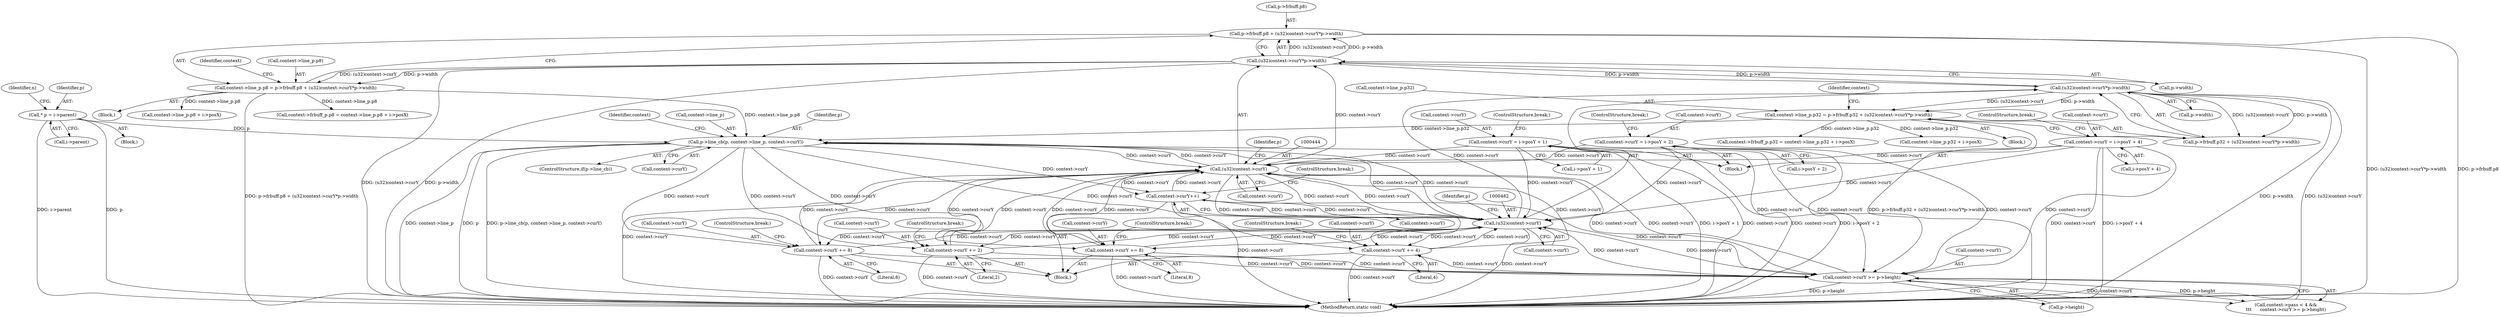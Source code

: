 digraph "0_ngiflib_37d939a6f511d16d4c95678025c235fe62e6417a_0@pointer" {
"1000436" [label="(Call,p->frbuff.p8 + (u32)context->curY*p->width)"];
"1000442" [label="(Call,(u32)context->curY*p->width)"];
"1000443" [label="(Call,(u32)context->curY)"];
"1000330" [label="(Call,context->curY++)"];
"1000481" [label="(Call,(u32)context->curY)"];
"1000350" [label="(Call,context->curY += 4)"];
"1000309" [label="(Call,p->line_cb(p, context->line_p, context->curY))"];
"1000115" [label="(Call,* p = i->parent)"];
"1000468" [label="(Call,context->line_p.p32 = p->frbuff.p32 + (u32)context->curY*p->width)"];
"1000480" [label="(Call,(u32)context->curY*p->width)"];
"1000430" [label="(Call,context->line_p.p8 = p->frbuff.p8 + (u32)context->curY*p->width)"];
"1000391" [label="(Call,context->curY = i->posY + 4)"];
"1000413" [label="(Call,context->curY = i->posY + 1)"];
"1000402" [label="(Call,context->curY = i->posY + 2)"];
"1000336" [label="(Call,context->curY += 8)"];
"1000376" [label="(Call,context->curY >= p->height)"];
"1000343" [label="(Call,context->curY += 8)"];
"1000357" [label="(Call,context->curY += 2)"];
"1000481" [label="(Call,(u32)context->curY)"];
"1000357" [label="(Call,context->curY += 2)"];
"1000468" [label="(Call,context->line_p.p32 = p->frbuff.p32 + (u32)context->curY*p->width)"];
"1000406" [label="(Call,i->posY + 2)"];
"1000451" [label="(Call,context->frbuff_p.p8 = context->line_p.p8 + i->posX)"];
"1000437" [label="(Call,p->frbuff.p8)"];
"1000112" [label="(Block,)"];
"1000400" [label="(ControlStructure,break;)"];
"1000370" [label="(Call,context->pass < 4 &&\n\t\t\t      context->curY >= p->height)"];
"1000376" [label="(Call,context->curY >= p->height)"];
"1000305" [label="(ControlStructure,if(p->line_cb))"];
"1000115" [label="(Call,* p = i->parent)"];
"1000443" [label="(Call,(u32)context->curY)"];
"1000413" [label="(Call,context->curY = i->posY + 1)"];
"1000350" [label="(Call,context->curY += 4)"];
"1000337" [label="(Call,context->curY)"];
"1000116" [label="(Identifier,p)"];
"1000492" [label="(Identifier,context)"];
"1000448" [label="(Call,p->width)"];
"1000336" [label="(Call,context->curY += 8)"];
"1000389" [label="(Block,)"];
"1000474" [label="(Call,p->frbuff.p32 + (u32)context->curY*p->width)"];
"1000486" [label="(Call,p->width)"];
"1000429" [label="(Block,)"];
"1000411" [label="(ControlStructure,break;)"];
"1000354" [label="(Literal,4)"];
"1000392" [label="(Call,context->curY)"];
"1000348" [label="(ControlStructure,break;)"];
"1000334" [label="(ControlStructure,break;)"];
"1000311" [label="(Call,context->line_p)"];
"1000310" [label="(Identifier,p)"];
"1000340" [label="(Literal,8)"];
"1000330" [label="(Call,context->curY++)"];
"1000495" [label="(Call,context->line_p.p32 + i->posX)"];
"1000445" [label="(Call,context->curY)"];
"1000417" [label="(Call,i->posY + 1)"];
"1000480" [label="(Call,(u32)context->curY*p->width)"];
"1000454" [label="(Identifier,context)"];
"1000117" [label="(Call,i->parent)"];
"1000403" [label="(Call,context->curY)"];
"1000341" [label="(ControlStructure,break;)"];
"1000319" [label="(Identifier,context)"];
"1000430" [label="(Call,context->line_p.p8 = p->frbuff.p8 + (u32)context->curY*p->width)"];
"1000457" [label="(Call,context->line_p.p8 + i->posX)"];
"1000395" [label="(Call,i->posY + 4)"];
"1000414" [label="(Call,context->curY)"];
"1000358" [label="(Call,context->curY)"];
"1000355" [label="(ControlStructure,break;)"];
"1000380" [label="(Call,p->height)"];
"1000362" [label="(ControlStructure,break;)"];
"1000351" [label="(Call,context->curY)"];
"1000361" [label="(Literal,2)"];
"1000391" [label="(Call,context->curY = i->posY + 4)"];
"1000483" [label="(Call,context->curY)"];
"1000449" [label="(Identifier,p)"];
"1000328" [label="(Block,)"];
"1000467" [label="(Block,)"];
"1000314" [label="(Call,context->curY)"];
"1000431" [label="(Call,context->line_p.p8)"];
"1000422" [label="(ControlStructure,break;)"];
"1000489" [label="(Call,context->frbuff_p.p32 = context->line_p.p32 + i->posX)"];
"1000344" [label="(Call,context->curY)"];
"1000442" [label="(Call,(u32)context->curY*p->width)"];
"1000122" [label="(Identifier,n)"];
"1000507" [label="(MethodReturn,static void)"];
"1000402" [label="(Call,context->curY = i->posY + 2)"];
"1000469" [label="(Call,context->line_p.p32)"];
"1000347" [label="(Literal,8)"];
"1000309" [label="(Call,p->line_cb(p, context->line_p, context->curY))"];
"1000436" [label="(Call,p->frbuff.p8 + (u32)context->curY*p->width)"];
"1000343" [label="(Call,context->curY += 8)"];
"1000377" [label="(Call,context->curY)"];
"1000331" [label="(Call,context->curY)"];
"1000487" [label="(Identifier,p)"];
"1000436" -> "1000430"  [label="AST: "];
"1000436" -> "1000442"  [label="CFG: "];
"1000437" -> "1000436"  [label="AST: "];
"1000442" -> "1000436"  [label="AST: "];
"1000430" -> "1000436"  [label="CFG: "];
"1000436" -> "1000507"  [label="DDG: (u32)context->curY*p->width"];
"1000436" -> "1000507"  [label="DDG: p->frbuff.p8"];
"1000442" -> "1000436"  [label="DDG: (u32)context->curY"];
"1000442" -> "1000436"  [label="DDG: p->width"];
"1000442" -> "1000448"  [label="CFG: "];
"1000443" -> "1000442"  [label="AST: "];
"1000448" -> "1000442"  [label="AST: "];
"1000442" -> "1000507"  [label="DDG: (u32)context->curY"];
"1000442" -> "1000507"  [label="DDG: p->width"];
"1000442" -> "1000430"  [label="DDG: (u32)context->curY"];
"1000442" -> "1000430"  [label="DDG: p->width"];
"1000443" -> "1000442"  [label="DDG: context->curY"];
"1000480" -> "1000442"  [label="DDG: p->width"];
"1000442" -> "1000480"  [label="DDG: p->width"];
"1000443" -> "1000445"  [label="CFG: "];
"1000444" -> "1000443"  [label="AST: "];
"1000445" -> "1000443"  [label="AST: "];
"1000449" -> "1000443"  [label="CFG: "];
"1000443" -> "1000507"  [label="DDG: context->curY"];
"1000443" -> "1000309"  [label="DDG: context->curY"];
"1000443" -> "1000330"  [label="DDG: context->curY"];
"1000443" -> "1000336"  [label="DDG: context->curY"];
"1000443" -> "1000343"  [label="DDG: context->curY"];
"1000443" -> "1000350"  [label="DDG: context->curY"];
"1000443" -> "1000357"  [label="DDG: context->curY"];
"1000443" -> "1000376"  [label="DDG: context->curY"];
"1000330" -> "1000443"  [label="DDG: context->curY"];
"1000350" -> "1000443"  [label="DDG: context->curY"];
"1000391" -> "1000443"  [label="DDG: context->curY"];
"1000481" -> "1000443"  [label="DDG: context->curY"];
"1000413" -> "1000443"  [label="DDG: context->curY"];
"1000402" -> "1000443"  [label="DDG: context->curY"];
"1000309" -> "1000443"  [label="DDG: context->curY"];
"1000336" -> "1000443"  [label="DDG: context->curY"];
"1000376" -> "1000443"  [label="DDG: context->curY"];
"1000343" -> "1000443"  [label="DDG: context->curY"];
"1000357" -> "1000443"  [label="DDG: context->curY"];
"1000443" -> "1000481"  [label="DDG: context->curY"];
"1000330" -> "1000328"  [label="AST: "];
"1000330" -> "1000331"  [label="CFG: "];
"1000331" -> "1000330"  [label="AST: "];
"1000334" -> "1000330"  [label="CFG: "];
"1000330" -> "1000507"  [label="DDG: context->curY"];
"1000481" -> "1000330"  [label="DDG: context->curY"];
"1000309" -> "1000330"  [label="DDG: context->curY"];
"1000330" -> "1000376"  [label="DDG: context->curY"];
"1000330" -> "1000481"  [label="DDG: context->curY"];
"1000481" -> "1000480"  [label="AST: "];
"1000481" -> "1000483"  [label="CFG: "];
"1000482" -> "1000481"  [label="AST: "];
"1000483" -> "1000481"  [label="AST: "];
"1000487" -> "1000481"  [label="CFG: "];
"1000481" -> "1000507"  [label="DDG: context->curY"];
"1000481" -> "1000309"  [label="DDG: context->curY"];
"1000481" -> "1000336"  [label="DDG: context->curY"];
"1000481" -> "1000343"  [label="DDG: context->curY"];
"1000481" -> "1000350"  [label="DDG: context->curY"];
"1000481" -> "1000357"  [label="DDG: context->curY"];
"1000481" -> "1000376"  [label="DDG: context->curY"];
"1000481" -> "1000480"  [label="DDG: context->curY"];
"1000350" -> "1000481"  [label="DDG: context->curY"];
"1000391" -> "1000481"  [label="DDG: context->curY"];
"1000413" -> "1000481"  [label="DDG: context->curY"];
"1000402" -> "1000481"  [label="DDG: context->curY"];
"1000309" -> "1000481"  [label="DDG: context->curY"];
"1000336" -> "1000481"  [label="DDG: context->curY"];
"1000376" -> "1000481"  [label="DDG: context->curY"];
"1000343" -> "1000481"  [label="DDG: context->curY"];
"1000357" -> "1000481"  [label="DDG: context->curY"];
"1000350" -> "1000328"  [label="AST: "];
"1000350" -> "1000354"  [label="CFG: "];
"1000351" -> "1000350"  [label="AST: "];
"1000354" -> "1000350"  [label="AST: "];
"1000355" -> "1000350"  [label="CFG: "];
"1000350" -> "1000507"  [label="DDG: context->curY"];
"1000309" -> "1000350"  [label="DDG: context->curY"];
"1000350" -> "1000376"  [label="DDG: context->curY"];
"1000309" -> "1000305"  [label="AST: "];
"1000309" -> "1000314"  [label="CFG: "];
"1000310" -> "1000309"  [label="AST: "];
"1000311" -> "1000309"  [label="AST: "];
"1000314" -> "1000309"  [label="AST: "];
"1000319" -> "1000309"  [label="CFG: "];
"1000309" -> "1000507"  [label="DDG: p"];
"1000309" -> "1000507"  [label="DDG: p->line_cb(p, context->line_p, context->curY)"];
"1000309" -> "1000507"  [label="DDG: context->line_p"];
"1000115" -> "1000309"  [label="DDG: p"];
"1000468" -> "1000309"  [label="DDG: context->line_p.p32"];
"1000430" -> "1000309"  [label="DDG: context->line_p.p8"];
"1000309" -> "1000336"  [label="DDG: context->curY"];
"1000309" -> "1000343"  [label="DDG: context->curY"];
"1000309" -> "1000357"  [label="DDG: context->curY"];
"1000309" -> "1000376"  [label="DDG: context->curY"];
"1000115" -> "1000112"  [label="AST: "];
"1000115" -> "1000117"  [label="CFG: "];
"1000116" -> "1000115"  [label="AST: "];
"1000117" -> "1000115"  [label="AST: "];
"1000122" -> "1000115"  [label="CFG: "];
"1000115" -> "1000507"  [label="DDG: i->parent"];
"1000115" -> "1000507"  [label="DDG: p"];
"1000468" -> "1000467"  [label="AST: "];
"1000468" -> "1000474"  [label="CFG: "];
"1000469" -> "1000468"  [label="AST: "];
"1000474" -> "1000468"  [label="AST: "];
"1000492" -> "1000468"  [label="CFG: "];
"1000468" -> "1000507"  [label="DDG: p->frbuff.p32 + (u32)context->curY*p->width"];
"1000480" -> "1000468"  [label="DDG: (u32)context->curY"];
"1000480" -> "1000468"  [label="DDG: p->width"];
"1000468" -> "1000489"  [label="DDG: context->line_p.p32"];
"1000468" -> "1000495"  [label="DDG: context->line_p.p32"];
"1000480" -> "1000474"  [label="AST: "];
"1000480" -> "1000486"  [label="CFG: "];
"1000486" -> "1000480"  [label="AST: "];
"1000474" -> "1000480"  [label="CFG: "];
"1000480" -> "1000507"  [label="DDG: p->width"];
"1000480" -> "1000507"  [label="DDG: (u32)context->curY"];
"1000480" -> "1000474"  [label="DDG: (u32)context->curY"];
"1000480" -> "1000474"  [label="DDG: p->width"];
"1000430" -> "1000429"  [label="AST: "];
"1000431" -> "1000430"  [label="AST: "];
"1000454" -> "1000430"  [label="CFG: "];
"1000430" -> "1000507"  [label="DDG: p->frbuff.p8 + (u32)context->curY*p->width"];
"1000430" -> "1000451"  [label="DDG: context->line_p.p8"];
"1000430" -> "1000457"  [label="DDG: context->line_p.p8"];
"1000391" -> "1000389"  [label="AST: "];
"1000391" -> "1000395"  [label="CFG: "];
"1000392" -> "1000391"  [label="AST: "];
"1000395" -> "1000391"  [label="AST: "];
"1000400" -> "1000391"  [label="CFG: "];
"1000391" -> "1000507"  [label="DDG: context->curY"];
"1000391" -> "1000507"  [label="DDG: i->posY + 4"];
"1000391" -> "1000376"  [label="DDG: context->curY"];
"1000413" -> "1000389"  [label="AST: "];
"1000413" -> "1000417"  [label="CFG: "];
"1000414" -> "1000413"  [label="AST: "];
"1000417" -> "1000413"  [label="AST: "];
"1000422" -> "1000413"  [label="CFG: "];
"1000413" -> "1000507"  [label="DDG: context->curY"];
"1000413" -> "1000507"  [label="DDG: i->posY + 1"];
"1000413" -> "1000376"  [label="DDG: context->curY"];
"1000402" -> "1000389"  [label="AST: "];
"1000402" -> "1000406"  [label="CFG: "];
"1000403" -> "1000402"  [label="AST: "];
"1000406" -> "1000402"  [label="AST: "];
"1000411" -> "1000402"  [label="CFG: "];
"1000402" -> "1000507"  [label="DDG: context->curY"];
"1000402" -> "1000507"  [label="DDG: i->posY + 2"];
"1000402" -> "1000376"  [label="DDG: context->curY"];
"1000336" -> "1000328"  [label="AST: "];
"1000336" -> "1000340"  [label="CFG: "];
"1000337" -> "1000336"  [label="AST: "];
"1000340" -> "1000336"  [label="AST: "];
"1000341" -> "1000336"  [label="CFG: "];
"1000336" -> "1000507"  [label="DDG: context->curY"];
"1000336" -> "1000376"  [label="DDG: context->curY"];
"1000376" -> "1000370"  [label="AST: "];
"1000376" -> "1000380"  [label="CFG: "];
"1000377" -> "1000376"  [label="AST: "];
"1000380" -> "1000376"  [label="AST: "];
"1000370" -> "1000376"  [label="CFG: "];
"1000376" -> "1000507"  [label="DDG: p->height"];
"1000376" -> "1000370"  [label="DDG: context->curY"];
"1000376" -> "1000370"  [label="DDG: p->height"];
"1000343" -> "1000376"  [label="DDG: context->curY"];
"1000357" -> "1000376"  [label="DDG: context->curY"];
"1000343" -> "1000328"  [label="AST: "];
"1000343" -> "1000347"  [label="CFG: "];
"1000344" -> "1000343"  [label="AST: "];
"1000347" -> "1000343"  [label="AST: "];
"1000348" -> "1000343"  [label="CFG: "];
"1000343" -> "1000507"  [label="DDG: context->curY"];
"1000357" -> "1000328"  [label="AST: "];
"1000357" -> "1000361"  [label="CFG: "];
"1000358" -> "1000357"  [label="AST: "];
"1000361" -> "1000357"  [label="AST: "];
"1000362" -> "1000357"  [label="CFG: "];
"1000357" -> "1000507"  [label="DDG: context->curY"];
}
